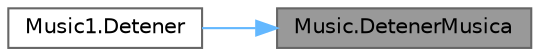 digraph "Music.DetenerMusica"
{
 // LATEX_PDF_SIZE
  bgcolor="transparent";
  edge [fontname=Helvetica,fontsize=10,labelfontname=Helvetica,labelfontsize=10];
  node [fontname=Helvetica,fontsize=10,shape=box,height=0.2,width=0.4];
  rankdir="RL";
  Node1 [id="Node000001",label="Music.DetenerMusica",height=0.2,width=0.4,color="gray40", fillcolor="grey60", style="filled", fontcolor="black",tooltip="Pausa la reproducción de la música actual."];
  Node1 -> Node2 [id="edge1_Node000001_Node000002",dir="back",color="steelblue1",style="solid",tooltip=" "];
  Node2 [id="Node000002",label="Music1.Detener",height=0.2,width=0.4,color="grey40", fillcolor="white", style="filled",URL="$class_music1.html#af69c64d925c3b578f0ce5e002fce11b7",tooltip="Metodo para detener la musica."];
}
